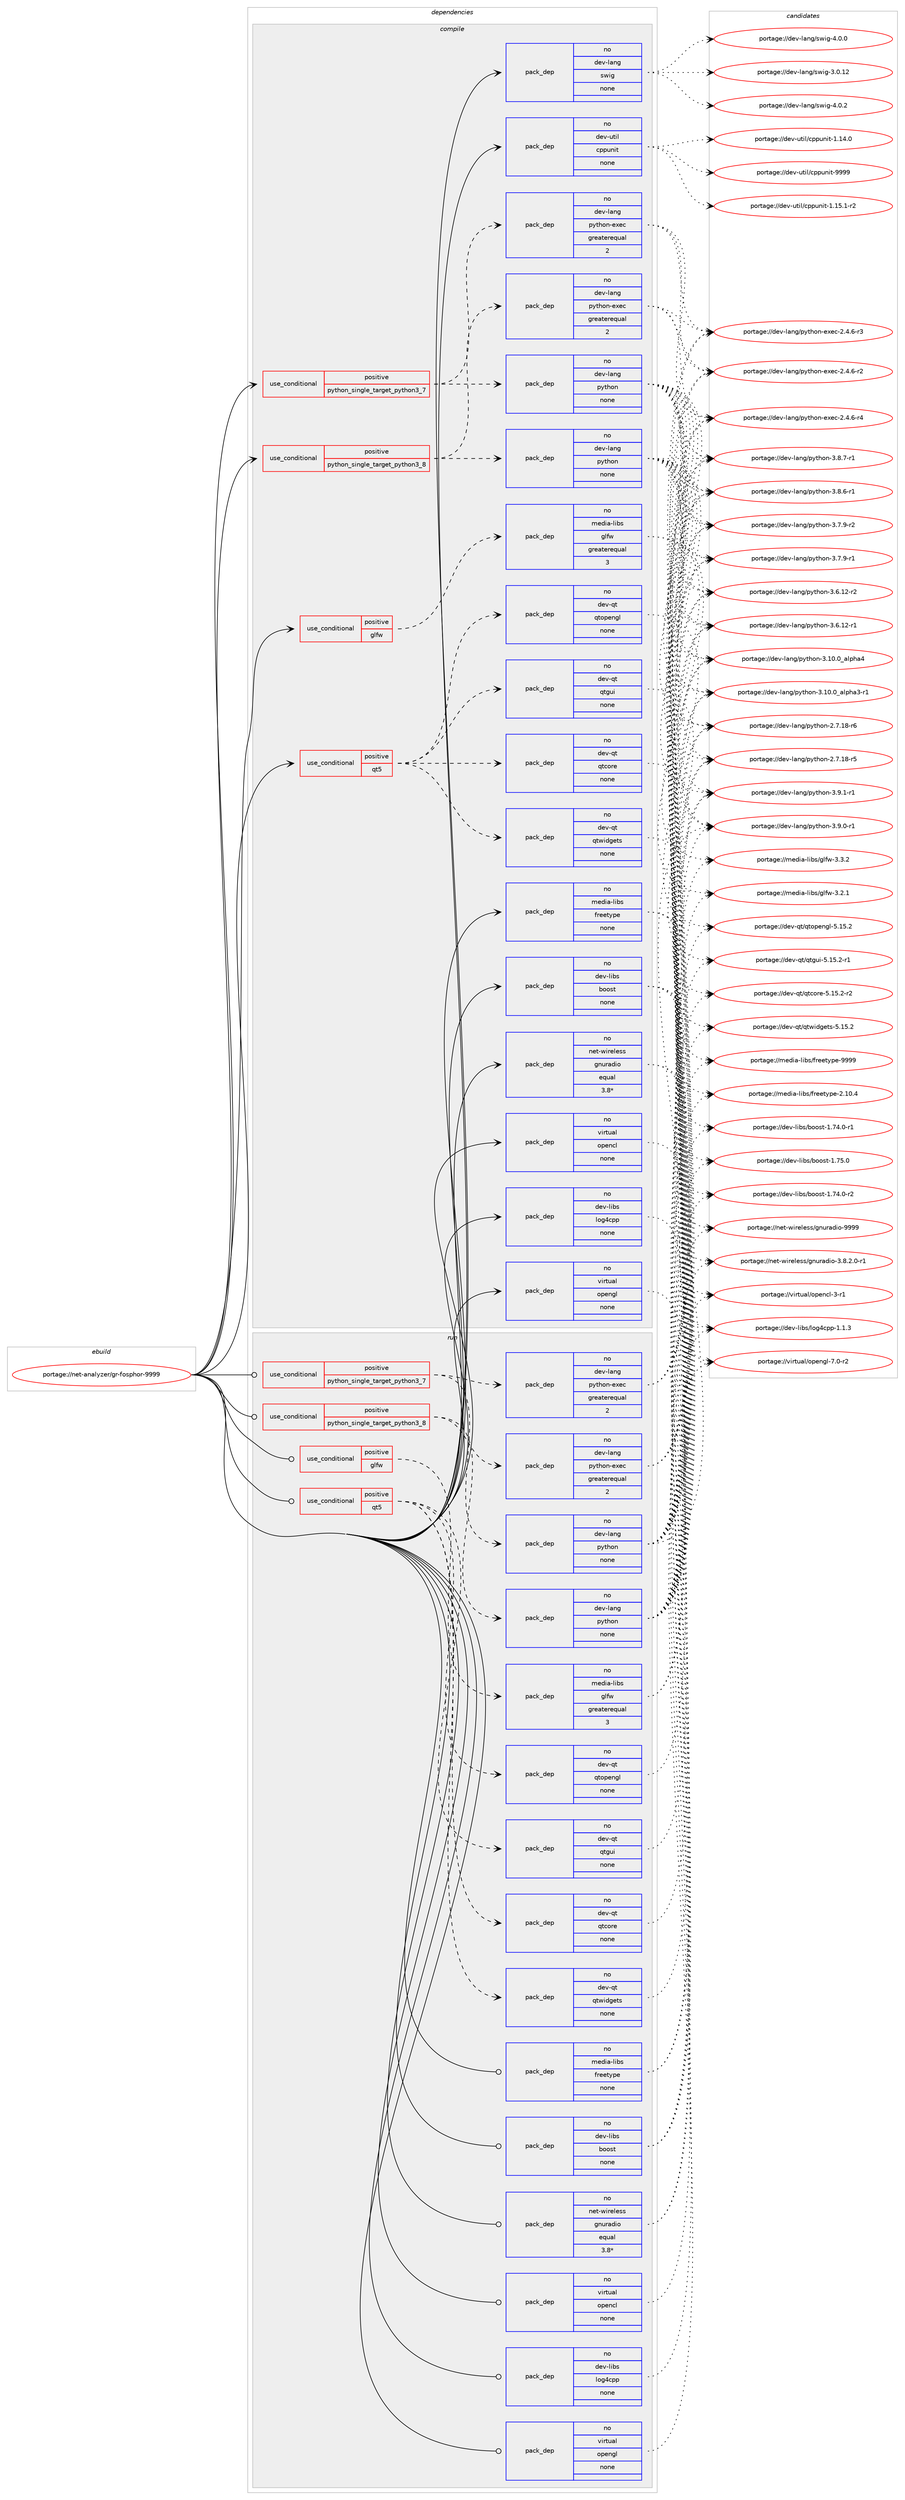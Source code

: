 digraph prolog {

# *************
# Graph options
# *************

newrank=true;
concentrate=true;
compound=true;
graph [rankdir=LR,fontname=Helvetica,fontsize=10,ranksep=1.5];#, ranksep=2.5, nodesep=0.2];
edge  [arrowhead=vee];
node  [fontname=Helvetica,fontsize=10];

# **********
# The ebuild
# **********

subgraph cluster_leftcol {
color=gray;
rank=same;
label=<<i>ebuild</i>>;
id [label="portage://net-analyzer/gr-fosphor-9999", color=red, width=4, href="../net-analyzer/gr-fosphor-9999.svg"];
}

# ****************
# The dependencies
# ****************

subgraph cluster_midcol {
color=gray;
label=<<i>dependencies</i>>;
subgraph cluster_compile {
fillcolor="#eeeeee";
style=filled;
label=<<i>compile</i>>;
subgraph cond10101 {
dependency32647 [label=<<TABLE BORDER="0" CELLBORDER="1" CELLSPACING="0" CELLPADDING="4"><TR><TD ROWSPAN="3" CELLPADDING="10">use_conditional</TD></TR><TR><TD>positive</TD></TR><TR><TD>glfw</TD></TR></TABLE>>, shape=none, color=red];
subgraph pack22264 {
dependency32648 [label=<<TABLE BORDER="0" CELLBORDER="1" CELLSPACING="0" CELLPADDING="4" WIDTH="220"><TR><TD ROWSPAN="6" CELLPADDING="30">pack_dep</TD></TR><TR><TD WIDTH="110">no</TD></TR><TR><TD>media-libs</TD></TR><TR><TD>glfw</TD></TR><TR><TD>greaterequal</TD></TR><TR><TD>3</TD></TR></TABLE>>, shape=none, color=blue];
}
dependency32647:e -> dependency32648:w [weight=20,style="dashed",arrowhead="vee"];
}
id:e -> dependency32647:w [weight=20,style="solid",arrowhead="vee"];
subgraph cond10102 {
dependency32649 [label=<<TABLE BORDER="0" CELLBORDER="1" CELLSPACING="0" CELLPADDING="4"><TR><TD ROWSPAN="3" CELLPADDING="10">use_conditional</TD></TR><TR><TD>positive</TD></TR><TR><TD>python_single_target_python3_7</TD></TR></TABLE>>, shape=none, color=red];
subgraph pack22265 {
dependency32650 [label=<<TABLE BORDER="0" CELLBORDER="1" CELLSPACING="0" CELLPADDING="4" WIDTH="220"><TR><TD ROWSPAN="6" CELLPADDING="30">pack_dep</TD></TR><TR><TD WIDTH="110">no</TD></TR><TR><TD>dev-lang</TD></TR><TR><TD>python</TD></TR><TR><TD>none</TD></TR><TR><TD></TD></TR></TABLE>>, shape=none, color=blue];
}
dependency32649:e -> dependency32650:w [weight=20,style="dashed",arrowhead="vee"];
subgraph pack22266 {
dependency32651 [label=<<TABLE BORDER="0" CELLBORDER="1" CELLSPACING="0" CELLPADDING="4" WIDTH="220"><TR><TD ROWSPAN="6" CELLPADDING="30">pack_dep</TD></TR><TR><TD WIDTH="110">no</TD></TR><TR><TD>dev-lang</TD></TR><TR><TD>python-exec</TD></TR><TR><TD>greaterequal</TD></TR><TR><TD>2</TD></TR></TABLE>>, shape=none, color=blue];
}
dependency32649:e -> dependency32651:w [weight=20,style="dashed",arrowhead="vee"];
}
id:e -> dependency32649:w [weight=20,style="solid",arrowhead="vee"];
subgraph cond10103 {
dependency32652 [label=<<TABLE BORDER="0" CELLBORDER="1" CELLSPACING="0" CELLPADDING="4"><TR><TD ROWSPAN="3" CELLPADDING="10">use_conditional</TD></TR><TR><TD>positive</TD></TR><TR><TD>python_single_target_python3_8</TD></TR></TABLE>>, shape=none, color=red];
subgraph pack22267 {
dependency32653 [label=<<TABLE BORDER="0" CELLBORDER="1" CELLSPACING="0" CELLPADDING="4" WIDTH="220"><TR><TD ROWSPAN="6" CELLPADDING="30">pack_dep</TD></TR><TR><TD WIDTH="110">no</TD></TR><TR><TD>dev-lang</TD></TR><TR><TD>python</TD></TR><TR><TD>none</TD></TR><TR><TD></TD></TR></TABLE>>, shape=none, color=blue];
}
dependency32652:e -> dependency32653:w [weight=20,style="dashed",arrowhead="vee"];
subgraph pack22268 {
dependency32654 [label=<<TABLE BORDER="0" CELLBORDER="1" CELLSPACING="0" CELLPADDING="4" WIDTH="220"><TR><TD ROWSPAN="6" CELLPADDING="30">pack_dep</TD></TR><TR><TD WIDTH="110">no</TD></TR><TR><TD>dev-lang</TD></TR><TR><TD>python-exec</TD></TR><TR><TD>greaterequal</TD></TR><TR><TD>2</TD></TR></TABLE>>, shape=none, color=blue];
}
dependency32652:e -> dependency32654:w [weight=20,style="dashed",arrowhead="vee"];
}
id:e -> dependency32652:w [weight=20,style="solid",arrowhead="vee"];
subgraph cond10104 {
dependency32655 [label=<<TABLE BORDER="0" CELLBORDER="1" CELLSPACING="0" CELLPADDING="4"><TR><TD ROWSPAN="3" CELLPADDING="10">use_conditional</TD></TR><TR><TD>positive</TD></TR><TR><TD>qt5</TD></TR></TABLE>>, shape=none, color=red];
subgraph pack22269 {
dependency32656 [label=<<TABLE BORDER="0" CELLBORDER="1" CELLSPACING="0" CELLPADDING="4" WIDTH="220"><TR><TD ROWSPAN="6" CELLPADDING="30">pack_dep</TD></TR><TR><TD WIDTH="110">no</TD></TR><TR><TD>dev-qt</TD></TR><TR><TD>qtcore</TD></TR><TR><TD>none</TD></TR><TR><TD></TD></TR></TABLE>>, shape=none, color=blue];
}
dependency32655:e -> dependency32656:w [weight=20,style="dashed",arrowhead="vee"];
subgraph pack22270 {
dependency32657 [label=<<TABLE BORDER="0" CELLBORDER="1" CELLSPACING="0" CELLPADDING="4" WIDTH="220"><TR><TD ROWSPAN="6" CELLPADDING="30">pack_dep</TD></TR><TR><TD WIDTH="110">no</TD></TR><TR><TD>dev-qt</TD></TR><TR><TD>qtgui</TD></TR><TR><TD>none</TD></TR><TR><TD></TD></TR></TABLE>>, shape=none, color=blue];
}
dependency32655:e -> dependency32657:w [weight=20,style="dashed",arrowhead="vee"];
subgraph pack22271 {
dependency32658 [label=<<TABLE BORDER="0" CELLBORDER="1" CELLSPACING="0" CELLPADDING="4" WIDTH="220"><TR><TD ROWSPAN="6" CELLPADDING="30">pack_dep</TD></TR><TR><TD WIDTH="110">no</TD></TR><TR><TD>dev-qt</TD></TR><TR><TD>qtopengl</TD></TR><TR><TD>none</TD></TR><TR><TD></TD></TR></TABLE>>, shape=none, color=blue];
}
dependency32655:e -> dependency32658:w [weight=20,style="dashed",arrowhead="vee"];
subgraph pack22272 {
dependency32659 [label=<<TABLE BORDER="0" CELLBORDER="1" CELLSPACING="0" CELLPADDING="4" WIDTH="220"><TR><TD ROWSPAN="6" CELLPADDING="30">pack_dep</TD></TR><TR><TD WIDTH="110">no</TD></TR><TR><TD>dev-qt</TD></TR><TR><TD>qtwidgets</TD></TR><TR><TD>none</TD></TR><TR><TD></TD></TR></TABLE>>, shape=none, color=blue];
}
dependency32655:e -> dependency32659:w [weight=20,style="dashed",arrowhead="vee"];
}
id:e -> dependency32655:w [weight=20,style="solid",arrowhead="vee"];
subgraph pack22273 {
dependency32660 [label=<<TABLE BORDER="0" CELLBORDER="1" CELLSPACING="0" CELLPADDING="4" WIDTH="220"><TR><TD ROWSPAN="6" CELLPADDING="30">pack_dep</TD></TR><TR><TD WIDTH="110">no</TD></TR><TR><TD>dev-lang</TD></TR><TR><TD>swig</TD></TR><TR><TD>none</TD></TR><TR><TD></TD></TR></TABLE>>, shape=none, color=blue];
}
id:e -> dependency32660:w [weight=20,style="solid",arrowhead="vee"];
subgraph pack22274 {
dependency32661 [label=<<TABLE BORDER="0" CELLBORDER="1" CELLSPACING="0" CELLPADDING="4" WIDTH="220"><TR><TD ROWSPAN="6" CELLPADDING="30">pack_dep</TD></TR><TR><TD WIDTH="110">no</TD></TR><TR><TD>dev-libs</TD></TR><TR><TD>boost</TD></TR><TR><TD>none</TD></TR><TR><TD></TD></TR></TABLE>>, shape=none, color=blue];
}
id:e -> dependency32661:w [weight=20,style="solid",arrowhead="vee"];
subgraph pack22275 {
dependency32662 [label=<<TABLE BORDER="0" CELLBORDER="1" CELLSPACING="0" CELLPADDING="4" WIDTH="220"><TR><TD ROWSPAN="6" CELLPADDING="30">pack_dep</TD></TR><TR><TD WIDTH="110">no</TD></TR><TR><TD>dev-libs</TD></TR><TR><TD>log4cpp</TD></TR><TR><TD>none</TD></TR><TR><TD></TD></TR></TABLE>>, shape=none, color=blue];
}
id:e -> dependency32662:w [weight=20,style="solid",arrowhead="vee"];
subgraph pack22276 {
dependency32663 [label=<<TABLE BORDER="0" CELLBORDER="1" CELLSPACING="0" CELLPADDING="4" WIDTH="220"><TR><TD ROWSPAN="6" CELLPADDING="30">pack_dep</TD></TR><TR><TD WIDTH="110">no</TD></TR><TR><TD>dev-util</TD></TR><TR><TD>cppunit</TD></TR><TR><TD>none</TD></TR><TR><TD></TD></TR></TABLE>>, shape=none, color=blue];
}
id:e -> dependency32663:w [weight=20,style="solid",arrowhead="vee"];
subgraph pack22277 {
dependency32664 [label=<<TABLE BORDER="0" CELLBORDER="1" CELLSPACING="0" CELLPADDING="4" WIDTH="220"><TR><TD ROWSPAN="6" CELLPADDING="30">pack_dep</TD></TR><TR><TD WIDTH="110">no</TD></TR><TR><TD>media-libs</TD></TR><TR><TD>freetype</TD></TR><TR><TD>none</TD></TR><TR><TD></TD></TR></TABLE>>, shape=none, color=blue];
}
id:e -> dependency32664:w [weight=20,style="solid",arrowhead="vee"];
subgraph pack22278 {
dependency32665 [label=<<TABLE BORDER="0" CELLBORDER="1" CELLSPACING="0" CELLPADDING="4" WIDTH="220"><TR><TD ROWSPAN="6" CELLPADDING="30">pack_dep</TD></TR><TR><TD WIDTH="110">no</TD></TR><TR><TD>net-wireless</TD></TR><TR><TD>gnuradio</TD></TR><TR><TD>equal</TD></TR><TR><TD>3.8*</TD></TR></TABLE>>, shape=none, color=blue];
}
id:e -> dependency32665:w [weight=20,style="solid",arrowhead="vee"];
subgraph pack22279 {
dependency32666 [label=<<TABLE BORDER="0" CELLBORDER="1" CELLSPACING="0" CELLPADDING="4" WIDTH="220"><TR><TD ROWSPAN="6" CELLPADDING="30">pack_dep</TD></TR><TR><TD WIDTH="110">no</TD></TR><TR><TD>virtual</TD></TR><TR><TD>opencl</TD></TR><TR><TD>none</TD></TR><TR><TD></TD></TR></TABLE>>, shape=none, color=blue];
}
id:e -> dependency32666:w [weight=20,style="solid",arrowhead="vee"];
subgraph pack22280 {
dependency32667 [label=<<TABLE BORDER="0" CELLBORDER="1" CELLSPACING="0" CELLPADDING="4" WIDTH="220"><TR><TD ROWSPAN="6" CELLPADDING="30">pack_dep</TD></TR><TR><TD WIDTH="110">no</TD></TR><TR><TD>virtual</TD></TR><TR><TD>opengl</TD></TR><TR><TD>none</TD></TR><TR><TD></TD></TR></TABLE>>, shape=none, color=blue];
}
id:e -> dependency32667:w [weight=20,style="solid",arrowhead="vee"];
}
subgraph cluster_compileandrun {
fillcolor="#eeeeee";
style=filled;
label=<<i>compile and run</i>>;
}
subgraph cluster_run {
fillcolor="#eeeeee";
style=filled;
label=<<i>run</i>>;
subgraph cond10105 {
dependency32668 [label=<<TABLE BORDER="0" CELLBORDER="1" CELLSPACING="0" CELLPADDING="4"><TR><TD ROWSPAN="3" CELLPADDING="10">use_conditional</TD></TR><TR><TD>positive</TD></TR><TR><TD>glfw</TD></TR></TABLE>>, shape=none, color=red];
subgraph pack22281 {
dependency32669 [label=<<TABLE BORDER="0" CELLBORDER="1" CELLSPACING="0" CELLPADDING="4" WIDTH="220"><TR><TD ROWSPAN="6" CELLPADDING="30">pack_dep</TD></TR><TR><TD WIDTH="110">no</TD></TR><TR><TD>media-libs</TD></TR><TR><TD>glfw</TD></TR><TR><TD>greaterequal</TD></TR><TR><TD>3</TD></TR></TABLE>>, shape=none, color=blue];
}
dependency32668:e -> dependency32669:w [weight=20,style="dashed",arrowhead="vee"];
}
id:e -> dependency32668:w [weight=20,style="solid",arrowhead="odot"];
subgraph cond10106 {
dependency32670 [label=<<TABLE BORDER="0" CELLBORDER="1" CELLSPACING="0" CELLPADDING="4"><TR><TD ROWSPAN="3" CELLPADDING="10">use_conditional</TD></TR><TR><TD>positive</TD></TR><TR><TD>python_single_target_python3_7</TD></TR></TABLE>>, shape=none, color=red];
subgraph pack22282 {
dependency32671 [label=<<TABLE BORDER="0" CELLBORDER="1" CELLSPACING="0" CELLPADDING="4" WIDTH="220"><TR><TD ROWSPAN="6" CELLPADDING="30">pack_dep</TD></TR><TR><TD WIDTH="110">no</TD></TR><TR><TD>dev-lang</TD></TR><TR><TD>python</TD></TR><TR><TD>none</TD></TR><TR><TD></TD></TR></TABLE>>, shape=none, color=blue];
}
dependency32670:e -> dependency32671:w [weight=20,style="dashed",arrowhead="vee"];
subgraph pack22283 {
dependency32672 [label=<<TABLE BORDER="0" CELLBORDER="1" CELLSPACING="0" CELLPADDING="4" WIDTH="220"><TR><TD ROWSPAN="6" CELLPADDING="30">pack_dep</TD></TR><TR><TD WIDTH="110">no</TD></TR><TR><TD>dev-lang</TD></TR><TR><TD>python-exec</TD></TR><TR><TD>greaterequal</TD></TR><TR><TD>2</TD></TR></TABLE>>, shape=none, color=blue];
}
dependency32670:e -> dependency32672:w [weight=20,style="dashed",arrowhead="vee"];
}
id:e -> dependency32670:w [weight=20,style="solid",arrowhead="odot"];
subgraph cond10107 {
dependency32673 [label=<<TABLE BORDER="0" CELLBORDER="1" CELLSPACING="0" CELLPADDING="4"><TR><TD ROWSPAN="3" CELLPADDING="10">use_conditional</TD></TR><TR><TD>positive</TD></TR><TR><TD>python_single_target_python3_8</TD></TR></TABLE>>, shape=none, color=red];
subgraph pack22284 {
dependency32674 [label=<<TABLE BORDER="0" CELLBORDER="1" CELLSPACING="0" CELLPADDING="4" WIDTH="220"><TR><TD ROWSPAN="6" CELLPADDING="30">pack_dep</TD></TR><TR><TD WIDTH="110">no</TD></TR><TR><TD>dev-lang</TD></TR><TR><TD>python</TD></TR><TR><TD>none</TD></TR><TR><TD></TD></TR></TABLE>>, shape=none, color=blue];
}
dependency32673:e -> dependency32674:w [weight=20,style="dashed",arrowhead="vee"];
subgraph pack22285 {
dependency32675 [label=<<TABLE BORDER="0" CELLBORDER="1" CELLSPACING="0" CELLPADDING="4" WIDTH="220"><TR><TD ROWSPAN="6" CELLPADDING="30">pack_dep</TD></TR><TR><TD WIDTH="110">no</TD></TR><TR><TD>dev-lang</TD></TR><TR><TD>python-exec</TD></TR><TR><TD>greaterequal</TD></TR><TR><TD>2</TD></TR></TABLE>>, shape=none, color=blue];
}
dependency32673:e -> dependency32675:w [weight=20,style="dashed",arrowhead="vee"];
}
id:e -> dependency32673:w [weight=20,style="solid",arrowhead="odot"];
subgraph cond10108 {
dependency32676 [label=<<TABLE BORDER="0" CELLBORDER="1" CELLSPACING="0" CELLPADDING="4"><TR><TD ROWSPAN="3" CELLPADDING="10">use_conditional</TD></TR><TR><TD>positive</TD></TR><TR><TD>qt5</TD></TR></TABLE>>, shape=none, color=red];
subgraph pack22286 {
dependency32677 [label=<<TABLE BORDER="0" CELLBORDER="1" CELLSPACING="0" CELLPADDING="4" WIDTH="220"><TR><TD ROWSPAN="6" CELLPADDING="30">pack_dep</TD></TR><TR><TD WIDTH="110">no</TD></TR><TR><TD>dev-qt</TD></TR><TR><TD>qtcore</TD></TR><TR><TD>none</TD></TR><TR><TD></TD></TR></TABLE>>, shape=none, color=blue];
}
dependency32676:e -> dependency32677:w [weight=20,style="dashed",arrowhead="vee"];
subgraph pack22287 {
dependency32678 [label=<<TABLE BORDER="0" CELLBORDER="1" CELLSPACING="0" CELLPADDING="4" WIDTH="220"><TR><TD ROWSPAN="6" CELLPADDING="30">pack_dep</TD></TR><TR><TD WIDTH="110">no</TD></TR><TR><TD>dev-qt</TD></TR><TR><TD>qtgui</TD></TR><TR><TD>none</TD></TR><TR><TD></TD></TR></TABLE>>, shape=none, color=blue];
}
dependency32676:e -> dependency32678:w [weight=20,style="dashed",arrowhead="vee"];
subgraph pack22288 {
dependency32679 [label=<<TABLE BORDER="0" CELLBORDER="1" CELLSPACING="0" CELLPADDING="4" WIDTH="220"><TR><TD ROWSPAN="6" CELLPADDING="30">pack_dep</TD></TR><TR><TD WIDTH="110">no</TD></TR><TR><TD>dev-qt</TD></TR><TR><TD>qtopengl</TD></TR><TR><TD>none</TD></TR><TR><TD></TD></TR></TABLE>>, shape=none, color=blue];
}
dependency32676:e -> dependency32679:w [weight=20,style="dashed",arrowhead="vee"];
subgraph pack22289 {
dependency32680 [label=<<TABLE BORDER="0" CELLBORDER="1" CELLSPACING="0" CELLPADDING="4" WIDTH="220"><TR><TD ROWSPAN="6" CELLPADDING="30">pack_dep</TD></TR><TR><TD WIDTH="110">no</TD></TR><TR><TD>dev-qt</TD></TR><TR><TD>qtwidgets</TD></TR><TR><TD>none</TD></TR><TR><TD></TD></TR></TABLE>>, shape=none, color=blue];
}
dependency32676:e -> dependency32680:w [weight=20,style="dashed",arrowhead="vee"];
}
id:e -> dependency32676:w [weight=20,style="solid",arrowhead="odot"];
subgraph pack22290 {
dependency32681 [label=<<TABLE BORDER="0" CELLBORDER="1" CELLSPACING="0" CELLPADDING="4" WIDTH="220"><TR><TD ROWSPAN="6" CELLPADDING="30">pack_dep</TD></TR><TR><TD WIDTH="110">no</TD></TR><TR><TD>dev-libs</TD></TR><TR><TD>boost</TD></TR><TR><TD>none</TD></TR><TR><TD></TD></TR></TABLE>>, shape=none, color=blue];
}
id:e -> dependency32681:w [weight=20,style="solid",arrowhead="odot"];
subgraph pack22291 {
dependency32682 [label=<<TABLE BORDER="0" CELLBORDER="1" CELLSPACING="0" CELLPADDING="4" WIDTH="220"><TR><TD ROWSPAN="6" CELLPADDING="30">pack_dep</TD></TR><TR><TD WIDTH="110">no</TD></TR><TR><TD>dev-libs</TD></TR><TR><TD>log4cpp</TD></TR><TR><TD>none</TD></TR><TR><TD></TD></TR></TABLE>>, shape=none, color=blue];
}
id:e -> dependency32682:w [weight=20,style="solid",arrowhead="odot"];
subgraph pack22292 {
dependency32683 [label=<<TABLE BORDER="0" CELLBORDER="1" CELLSPACING="0" CELLPADDING="4" WIDTH="220"><TR><TD ROWSPAN="6" CELLPADDING="30">pack_dep</TD></TR><TR><TD WIDTH="110">no</TD></TR><TR><TD>media-libs</TD></TR><TR><TD>freetype</TD></TR><TR><TD>none</TD></TR><TR><TD></TD></TR></TABLE>>, shape=none, color=blue];
}
id:e -> dependency32683:w [weight=20,style="solid",arrowhead="odot"];
subgraph pack22293 {
dependency32684 [label=<<TABLE BORDER="0" CELLBORDER="1" CELLSPACING="0" CELLPADDING="4" WIDTH="220"><TR><TD ROWSPAN="6" CELLPADDING="30">pack_dep</TD></TR><TR><TD WIDTH="110">no</TD></TR><TR><TD>net-wireless</TD></TR><TR><TD>gnuradio</TD></TR><TR><TD>equal</TD></TR><TR><TD>3.8*</TD></TR></TABLE>>, shape=none, color=blue];
}
id:e -> dependency32684:w [weight=20,style="solid",arrowhead="odot"];
subgraph pack22294 {
dependency32685 [label=<<TABLE BORDER="0" CELLBORDER="1" CELLSPACING="0" CELLPADDING="4" WIDTH="220"><TR><TD ROWSPAN="6" CELLPADDING="30">pack_dep</TD></TR><TR><TD WIDTH="110">no</TD></TR><TR><TD>virtual</TD></TR><TR><TD>opencl</TD></TR><TR><TD>none</TD></TR><TR><TD></TD></TR></TABLE>>, shape=none, color=blue];
}
id:e -> dependency32685:w [weight=20,style="solid",arrowhead="odot"];
subgraph pack22295 {
dependency32686 [label=<<TABLE BORDER="0" CELLBORDER="1" CELLSPACING="0" CELLPADDING="4" WIDTH="220"><TR><TD ROWSPAN="6" CELLPADDING="30">pack_dep</TD></TR><TR><TD WIDTH="110">no</TD></TR><TR><TD>virtual</TD></TR><TR><TD>opengl</TD></TR><TR><TD>none</TD></TR><TR><TD></TD></TR></TABLE>>, shape=none, color=blue];
}
id:e -> dependency32686:w [weight=20,style="solid",arrowhead="odot"];
}
}

# **************
# The candidates
# **************

subgraph cluster_choices {
rank=same;
color=gray;
label=<<i>candidates</i>>;

subgraph choice22264 {
color=black;
nodesep=1;
choice10910110010597451081059811547103108102119455146514650 [label="portage://media-libs/glfw-3.3.2", color=red, width=4,href="../media-libs/glfw-3.3.2.svg"];
choice10910110010597451081059811547103108102119455146504649 [label="portage://media-libs/glfw-3.2.1", color=red, width=4,href="../media-libs/glfw-3.2.1.svg"];
dependency32648:e -> choice10910110010597451081059811547103108102119455146514650:w [style=dotted,weight="100"];
dependency32648:e -> choice10910110010597451081059811547103108102119455146504649:w [style=dotted,weight="100"];
}
subgraph choice22265 {
color=black;
nodesep=1;
choice1001011184510897110103471121211161041111104551465746494511449 [label="portage://dev-lang/python-3.9.1-r1", color=red, width=4,href="../dev-lang/python-3.9.1-r1.svg"];
choice1001011184510897110103471121211161041111104551465746484511449 [label="portage://dev-lang/python-3.9.0-r1", color=red, width=4,href="../dev-lang/python-3.9.0-r1.svg"];
choice1001011184510897110103471121211161041111104551465646554511449 [label="portage://dev-lang/python-3.8.7-r1", color=red, width=4,href="../dev-lang/python-3.8.7-r1.svg"];
choice1001011184510897110103471121211161041111104551465646544511449 [label="portage://dev-lang/python-3.8.6-r1", color=red, width=4,href="../dev-lang/python-3.8.6-r1.svg"];
choice1001011184510897110103471121211161041111104551465546574511450 [label="portage://dev-lang/python-3.7.9-r2", color=red, width=4,href="../dev-lang/python-3.7.9-r2.svg"];
choice1001011184510897110103471121211161041111104551465546574511449 [label="portage://dev-lang/python-3.7.9-r1", color=red, width=4,href="../dev-lang/python-3.7.9-r1.svg"];
choice100101118451089711010347112121116104111110455146544649504511450 [label="portage://dev-lang/python-3.6.12-r2", color=red, width=4,href="../dev-lang/python-3.6.12-r2.svg"];
choice100101118451089711010347112121116104111110455146544649504511449 [label="portage://dev-lang/python-3.6.12-r1", color=red, width=4,href="../dev-lang/python-3.6.12-r1.svg"];
choice1001011184510897110103471121211161041111104551464948464895971081121049752 [label="portage://dev-lang/python-3.10.0_alpha4", color=red, width=4,href="../dev-lang/python-3.10.0_alpha4.svg"];
choice10010111845108971101034711212111610411111045514649484648959710811210497514511449 [label="portage://dev-lang/python-3.10.0_alpha3-r1", color=red, width=4,href="../dev-lang/python-3.10.0_alpha3-r1.svg"];
choice100101118451089711010347112121116104111110455046554649564511454 [label="portage://dev-lang/python-2.7.18-r6", color=red, width=4,href="../dev-lang/python-2.7.18-r6.svg"];
choice100101118451089711010347112121116104111110455046554649564511453 [label="portage://dev-lang/python-2.7.18-r5", color=red, width=4,href="../dev-lang/python-2.7.18-r5.svg"];
dependency32650:e -> choice1001011184510897110103471121211161041111104551465746494511449:w [style=dotted,weight="100"];
dependency32650:e -> choice1001011184510897110103471121211161041111104551465746484511449:w [style=dotted,weight="100"];
dependency32650:e -> choice1001011184510897110103471121211161041111104551465646554511449:w [style=dotted,weight="100"];
dependency32650:e -> choice1001011184510897110103471121211161041111104551465646544511449:w [style=dotted,weight="100"];
dependency32650:e -> choice1001011184510897110103471121211161041111104551465546574511450:w [style=dotted,weight="100"];
dependency32650:e -> choice1001011184510897110103471121211161041111104551465546574511449:w [style=dotted,weight="100"];
dependency32650:e -> choice100101118451089711010347112121116104111110455146544649504511450:w [style=dotted,weight="100"];
dependency32650:e -> choice100101118451089711010347112121116104111110455146544649504511449:w [style=dotted,weight="100"];
dependency32650:e -> choice1001011184510897110103471121211161041111104551464948464895971081121049752:w [style=dotted,weight="100"];
dependency32650:e -> choice10010111845108971101034711212111610411111045514649484648959710811210497514511449:w [style=dotted,weight="100"];
dependency32650:e -> choice100101118451089711010347112121116104111110455046554649564511454:w [style=dotted,weight="100"];
dependency32650:e -> choice100101118451089711010347112121116104111110455046554649564511453:w [style=dotted,weight="100"];
}
subgraph choice22266 {
color=black;
nodesep=1;
choice10010111845108971101034711212111610411111045101120101994550465246544511452 [label="portage://dev-lang/python-exec-2.4.6-r4", color=red, width=4,href="../dev-lang/python-exec-2.4.6-r4.svg"];
choice10010111845108971101034711212111610411111045101120101994550465246544511451 [label="portage://dev-lang/python-exec-2.4.6-r3", color=red, width=4,href="../dev-lang/python-exec-2.4.6-r3.svg"];
choice10010111845108971101034711212111610411111045101120101994550465246544511450 [label="portage://dev-lang/python-exec-2.4.6-r2", color=red, width=4,href="../dev-lang/python-exec-2.4.6-r2.svg"];
dependency32651:e -> choice10010111845108971101034711212111610411111045101120101994550465246544511452:w [style=dotted,weight="100"];
dependency32651:e -> choice10010111845108971101034711212111610411111045101120101994550465246544511451:w [style=dotted,weight="100"];
dependency32651:e -> choice10010111845108971101034711212111610411111045101120101994550465246544511450:w [style=dotted,weight="100"];
}
subgraph choice22267 {
color=black;
nodesep=1;
choice1001011184510897110103471121211161041111104551465746494511449 [label="portage://dev-lang/python-3.9.1-r1", color=red, width=4,href="../dev-lang/python-3.9.1-r1.svg"];
choice1001011184510897110103471121211161041111104551465746484511449 [label="portage://dev-lang/python-3.9.0-r1", color=red, width=4,href="../dev-lang/python-3.9.0-r1.svg"];
choice1001011184510897110103471121211161041111104551465646554511449 [label="portage://dev-lang/python-3.8.7-r1", color=red, width=4,href="../dev-lang/python-3.8.7-r1.svg"];
choice1001011184510897110103471121211161041111104551465646544511449 [label="portage://dev-lang/python-3.8.6-r1", color=red, width=4,href="../dev-lang/python-3.8.6-r1.svg"];
choice1001011184510897110103471121211161041111104551465546574511450 [label="portage://dev-lang/python-3.7.9-r2", color=red, width=4,href="../dev-lang/python-3.7.9-r2.svg"];
choice1001011184510897110103471121211161041111104551465546574511449 [label="portage://dev-lang/python-3.7.9-r1", color=red, width=4,href="../dev-lang/python-3.7.9-r1.svg"];
choice100101118451089711010347112121116104111110455146544649504511450 [label="portage://dev-lang/python-3.6.12-r2", color=red, width=4,href="../dev-lang/python-3.6.12-r2.svg"];
choice100101118451089711010347112121116104111110455146544649504511449 [label="portage://dev-lang/python-3.6.12-r1", color=red, width=4,href="../dev-lang/python-3.6.12-r1.svg"];
choice1001011184510897110103471121211161041111104551464948464895971081121049752 [label="portage://dev-lang/python-3.10.0_alpha4", color=red, width=4,href="../dev-lang/python-3.10.0_alpha4.svg"];
choice10010111845108971101034711212111610411111045514649484648959710811210497514511449 [label="portage://dev-lang/python-3.10.0_alpha3-r1", color=red, width=4,href="../dev-lang/python-3.10.0_alpha3-r1.svg"];
choice100101118451089711010347112121116104111110455046554649564511454 [label="portage://dev-lang/python-2.7.18-r6", color=red, width=4,href="../dev-lang/python-2.7.18-r6.svg"];
choice100101118451089711010347112121116104111110455046554649564511453 [label="portage://dev-lang/python-2.7.18-r5", color=red, width=4,href="../dev-lang/python-2.7.18-r5.svg"];
dependency32653:e -> choice1001011184510897110103471121211161041111104551465746494511449:w [style=dotted,weight="100"];
dependency32653:e -> choice1001011184510897110103471121211161041111104551465746484511449:w [style=dotted,weight="100"];
dependency32653:e -> choice1001011184510897110103471121211161041111104551465646554511449:w [style=dotted,weight="100"];
dependency32653:e -> choice1001011184510897110103471121211161041111104551465646544511449:w [style=dotted,weight="100"];
dependency32653:e -> choice1001011184510897110103471121211161041111104551465546574511450:w [style=dotted,weight="100"];
dependency32653:e -> choice1001011184510897110103471121211161041111104551465546574511449:w [style=dotted,weight="100"];
dependency32653:e -> choice100101118451089711010347112121116104111110455146544649504511450:w [style=dotted,weight="100"];
dependency32653:e -> choice100101118451089711010347112121116104111110455146544649504511449:w [style=dotted,weight="100"];
dependency32653:e -> choice1001011184510897110103471121211161041111104551464948464895971081121049752:w [style=dotted,weight="100"];
dependency32653:e -> choice10010111845108971101034711212111610411111045514649484648959710811210497514511449:w [style=dotted,weight="100"];
dependency32653:e -> choice100101118451089711010347112121116104111110455046554649564511454:w [style=dotted,weight="100"];
dependency32653:e -> choice100101118451089711010347112121116104111110455046554649564511453:w [style=dotted,weight="100"];
}
subgraph choice22268 {
color=black;
nodesep=1;
choice10010111845108971101034711212111610411111045101120101994550465246544511452 [label="portage://dev-lang/python-exec-2.4.6-r4", color=red, width=4,href="../dev-lang/python-exec-2.4.6-r4.svg"];
choice10010111845108971101034711212111610411111045101120101994550465246544511451 [label="portage://dev-lang/python-exec-2.4.6-r3", color=red, width=4,href="../dev-lang/python-exec-2.4.6-r3.svg"];
choice10010111845108971101034711212111610411111045101120101994550465246544511450 [label="portage://dev-lang/python-exec-2.4.6-r2", color=red, width=4,href="../dev-lang/python-exec-2.4.6-r2.svg"];
dependency32654:e -> choice10010111845108971101034711212111610411111045101120101994550465246544511452:w [style=dotted,weight="100"];
dependency32654:e -> choice10010111845108971101034711212111610411111045101120101994550465246544511451:w [style=dotted,weight="100"];
dependency32654:e -> choice10010111845108971101034711212111610411111045101120101994550465246544511450:w [style=dotted,weight="100"];
}
subgraph choice22269 {
color=black;
nodesep=1;
choice100101118451131164711311699111114101455346495346504511450 [label="portage://dev-qt/qtcore-5.15.2-r2", color=red, width=4,href="../dev-qt/qtcore-5.15.2-r2.svg"];
dependency32656:e -> choice100101118451131164711311699111114101455346495346504511450:w [style=dotted,weight="100"];
}
subgraph choice22270 {
color=black;
nodesep=1;
choice1001011184511311647113116103117105455346495346504511449 [label="portage://dev-qt/qtgui-5.15.2-r1", color=red, width=4,href="../dev-qt/qtgui-5.15.2-r1.svg"];
dependency32657:e -> choice1001011184511311647113116103117105455346495346504511449:w [style=dotted,weight="100"];
}
subgraph choice22271 {
color=black;
nodesep=1;
choice100101118451131164711311611111210111010310845534649534650 [label="portage://dev-qt/qtopengl-5.15.2", color=red, width=4,href="../dev-qt/qtopengl-5.15.2.svg"];
dependency32658:e -> choice100101118451131164711311611111210111010310845534649534650:w [style=dotted,weight="100"];
}
subgraph choice22272 {
color=black;
nodesep=1;
choice100101118451131164711311611910510010310111611545534649534650 [label="portage://dev-qt/qtwidgets-5.15.2", color=red, width=4,href="../dev-qt/qtwidgets-5.15.2.svg"];
dependency32659:e -> choice100101118451131164711311611910510010310111611545534649534650:w [style=dotted,weight="100"];
}
subgraph choice22273 {
color=black;
nodesep=1;
choice100101118451089711010347115119105103455246484650 [label="portage://dev-lang/swig-4.0.2", color=red, width=4,href="../dev-lang/swig-4.0.2.svg"];
choice100101118451089711010347115119105103455246484648 [label="portage://dev-lang/swig-4.0.0", color=red, width=4,href="../dev-lang/swig-4.0.0.svg"];
choice10010111845108971101034711511910510345514648464950 [label="portage://dev-lang/swig-3.0.12", color=red, width=4,href="../dev-lang/swig-3.0.12.svg"];
dependency32660:e -> choice100101118451089711010347115119105103455246484650:w [style=dotted,weight="100"];
dependency32660:e -> choice100101118451089711010347115119105103455246484648:w [style=dotted,weight="100"];
dependency32660:e -> choice10010111845108971101034711511910510345514648464950:w [style=dotted,weight="100"];
}
subgraph choice22274 {
color=black;
nodesep=1;
choice1001011184510810598115479811111111511645494655534648 [label="portage://dev-libs/boost-1.75.0", color=red, width=4,href="../dev-libs/boost-1.75.0.svg"];
choice10010111845108105981154798111111115116454946555246484511450 [label="portage://dev-libs/boost-1.74.0-r2", color=red, width=4,href="../dev-libs/boost-1.74.0-r2.svg"];
choice10010111845108105981154798111111115116454946555246484511449 [label="portage://dev-libs/boost-1.74.0-r1", color=red, width=4,href="../dev-libs/boost-1.74.0-r1.svg"];
dependency32661:e -> choice1001011184510810598115479811111111511645494655534648:w [style=dotted,weight="100"];
dependency32661:e -> choice10010111845108105981154798111111115116454946555246484511450:w [style=dotted,weight="100"];
dependency32661:e -> choice10010111845108105981154798111111115116454946555246484511449:w [style=dotted,weight="100"];
}
subgraph choice22275 {
color=black;
nodesep=1;
choice1001011184510810598115471081111035299112112454946494651 [label="portage://dev-libs/log4cpp-1.1.3", color=red, width=4,href="../dev-libs/log4cpp-1.1.3.svg"];
dependency32662:e -> choice1001011184510810598115471081111035299112112454946494651:w [style=dotted,weight="100"];
}
subgraph choice22276 {
color=black;
nodesep=1;
choice1001011184511711610510847991121121171101051164557575757 [label="portage://dev-util/cppunit-9999", color=red, width=4,href="../dev-util/cppunit-9999.svg"];
choice100101118451171161051084799112112117110105116454946495346494511450 [label="portage://dev-util/cppunit-1.15.1-r2", color=red, width=4,href="../dev-util/cppunit-1.15.1-r2.svg"];
choice10010111845117116105108479911211211711010511645494649524648 [label="portage://dev-util/cppunit-1.14.0", color=red, width=4,href="../dev-util/cppunit-1.14.0.svg"];
dependency32663:e -> choice1001011184511711610510847991121121171101051164557575757:w [style=dotted,weight="100"];
dependency32663:e -> choice100101118451171161051084799112112117110105116454946495346494511450:w [style=dotted,weight="100"];
dependency32663:e -> choice10010111845117116105108479911211211711010511645494649524648:w [style=dotted,weight="100"];
}
subgraph choice22277 {
color=black;
nodesep=1;
choice109101100105974510810598115471021141011011161211121014557575757 [label="portage://media-libs/freetype-9999", color=red, width=4,href="../media-libs/freetype-9999.svg"];
choice1091011001059745108105981154710211410110111612111210145504649484652 [label="portage://media-libs/freetype-2.10.4", color=red, width=4,href="../media-libs/freetype-2.10.4.svg"];
dependency32664:e -> choice109101100105974510810598115471021141011011161211121014557575757:w [style=dotted,weight="100"];
dependency32664:e -> choice1091011001059745108105981154710211410110111612111210145504649484652:w [style=dotted,weight="100"];
}
subgraph choice22278 {
color=black;
nodesep=1;
choice1101011164511910511410110810111511547103110117114971001051114557575757 [label="portage://net-wireless/gnuradio-9999", color=red, width=4,href="../net-wireless/gnuradio-9999.svg"];
choice11010111645119105114101108101115115471031101171149710010511145514656465046484511449 [label="portage://net-wireless/gnuradio-3.8.2.0-r1", color=red, width=4,href="../net-wireless/gnuradio-3.8.2.0-r1.svg"];
dependency32665:e -> choice1101011164511910511410110810111511547103110117114971001051114557575757:w [style=dotted,weight="100"];
dependency32665:e -> choice11010111645119105114101108101115115471031101171149710010511145514656465046484511449:w [style=dotted,weight="100"];
}
subgraph choice22279 {
color=black;
nodesep=1;
choice11810511411611797108471111121011109910845514511449 [label="portage://virtual/opencl-3-r1", color=red, width=4,href="../virtual/opencl-3-r1.svg"];
dependency32666:e -> choice11810511411611797108471111121011109910845514511449:w [style=dotted,weight="100"];
}
subgraph choice22280 {
color=black;
nodesep=1;
choice1181051141161179710847111112101110103108455546484511450 [label="portage://virtual/opengl-7.0-r2", color=red, width=4,href="../virtual/opengl-7.0-r2.svg"];
dependency32667:e -> choice1181051141161179710847111112101110103108455546484511450:w [style=dotted,weight="100"];
}
subgraph choice22281 {
color=black;
nodesep=1;
choice10910110010597451081059811547103108102119455146514650 [label="portage://media-libs/glfw-3.3.2", color=red, width=4,href="../media-libs/glfw-3.3.2.svg"];
choice10910110010597451081059811547103108102119455146504649 [label="portage://media-libs/glfw-3.2.1", color=red, width=4,href="../media-libs/glfw-3.2.1.svg"];
dependency32669:e -> choice10910110010597451081059811547103108102119455146514650:w [style=dotted,weight="100"];
dependency32669:e -> choice10910110010597451081059811547103108102119455146504649:w [style=dotted,weight="100"];
}
subgraph choice22282 {
color=black;
nodesep=1;
choice1001011184510897110103471121211161041111104551465746494511449 [label="portage://dev-lang/python-3.9.1-r1", color=red, width=4,href="../dev-lang/python-3.9.1-r1.svg"];
choice1001011184510897110103471121211161041111104551465746484511449 [label="portage://dev-lang/python-3.9.0-r1", color=red, width=4,href="../dev-lang/python-3.9.0-r1.svg"];
choice1001011184510897110103471121211161041111104551465646554511449 [label="portage://dev-lang/python-3.8.7-r1", color=red, width=4,href="../dev-lang/python-3.8.7-r1.svg"];
choice1001011184510897110103471121211161041111104551465646544511449 [label="portage://dev-lang/python-3.8.6-r1", color=red, width=4,href="../dev-lang/python-3.8.6-r1.svg"];
choice1001011184510897110103471121211161041111104551465546574511450 [label="portage://dev-lang/python-3.7.9-r2", color=red, width=4,href="../dev-lang/python-3.7.9-r2.svg"];
choice1001011184510897110103471121211161041111104551465546574511449 [label="portage://dev-lang/python-3.7.9-r1", color=red, width=4,href="../dev-lang/python-3.7.9-r1.svg"];
choice100101118451089711010347112121116104111110455146544649504511450 [label="portage://dev-lang/python-3.6.12-r2", color=red, width=4,href="../dev-lang/python-3.6.12-r2.svg"];
choice100101118451089711010347112121116104111110455146544649504511449 [label="portage://dev-lang/python-3.6.12-r1", color=red, width=4,href="../dev-lang/python-3.6.12-r1.svg"];
choice1001011184510897110103471121211161041111104551464948464895971081121049752 [label="portage://dev-lang/python-3.10.0_alpha4", color=red, width=4,href="../dev-lang/python-3.10.0_alpha4.svg"];
choice10010111845108971101034711212111610411111045514649484648959710811210497514511449 [label="portage://dev-lang/python-3.10.0_alpha3-r1", color=red, width=4,href="../dev-lang/python-3.10.0_alpha3-r1.svg"];
choice100101118451089711010347112121116104111110455046554649564511454 [label="portage://dev-lang/python-2.7.18-r6", color=red, width=4,href="../dev-lang/python-2.7.18-r6.svg"];
choice100101118451089711010347112121116104111110455046554649564511453 [label="portage://dev-lang/python-2.7.18-r5", color=red, width=4,href="../dev-lang/python-2.7.18-r5.svg"];
dependency32671:e -> choice1001011184510897110103471121211161041111104551465746494511449:w [style=dotted,weight="100"];
dependency32671:e -> choice1001011184510897110103471121211161041111104551465746484511449:w [style=dotted,weight="100"];
dependency32671:e -> choice1001011184510897110103471121211161041111104551465646554511449:w [style=dotted,weight="100"];
dependency32671:e -> choice1001011184510897110103471121211161041111104551465646544511449:w [style=dotted,weight="100"];
dependency32671:e -> choice1001011184510897110103471121211161041111104551465546574511450:w [style=dotted,weight="100"];
dependency32671:e -> choice1001011184510897110103471121211161041111104551465546574511449:w [style=dotted,weight="100"];
dependency32671:e -> choice100101118451089711010347112121116104111110455146544649504511450:w [style=dotted,weight="100"];
dependency32671:e -> choice100101118451089711010347112121116104111110455146544649504511449:w [style=dotted,weight="100"];
dependency32671:e -> choice1001011184510897110103471121211161041111104551464948464895971081121049752:w [style=dotted,weight="100"];
dependency32671:e -> choice10010111845108971101034711212111610411111045514649484648959710811210497514511449:w [style=dotted,weight="100"];
dependency32671:e -> choice100101118451089711010347112121116104111110455046554649564511454:w [style=dotted,weight="100"];
dependency32671:e -> choice100101118451089711010347112121116104111110455046554649564511453:w [style=dotted,weight="100"];
}
subgraph choice22283 {
color=black;
nodesep=1;
choice10010111845108971101034711212111610411111045101120101994550465246544511452 [label="portage://dev-lang/python-exec-2.4.6-r4", color=red, width=4,href="../dev-lang/python-exec-2.4.6-r4.svg"];
choice10010111845108971101034711212111610411111045101120101994550465246544511451 [label="portage://dev-lang/python-exec-2.4.6-r3", color=red, width=4,href="../dev-lang/python-exec-2.4.6-r3.svg"];
choice10010111845108971101034711212111610411111045101120101994550465246544511450 [label="portage://dev-lang/python-exec-2.4.6-r2", color=red, width=4,href="../dev-lang/python-exec-2.4.6-r2.svg"];
dependency32672:e -> choice10010111845108971101034711212111610411111045101120101994550465246544511452:w [style=dotted,weight="100"];
dependency32672:e -> choice10010111845108971101034711212111610411111045101120101994550465246544511451:w [style=dotted,weight="100"];
dependency32672:e -> choice10010111845108971101034711212111610411111045101120101994550465246544511450:w [style=dotted,weight="100"];
}
subgraph choice22284 {
color=black;
nodesep=1;
choice1001011184510897110103471121211161041111104551465746494511449 [label="portage://dev-lang/python-3.9.1-r1", color=red, width=4,href="../dev-lang/python-3.9.1-r1.svg"];
choice1001011184510897110103471121211161041111104551465746484511449 [label="portage://dev-lang/python-3.9.0-r1", color=red, width=4,href="../dev-lang/python-3.9.0-r1.svg"];
choice1001011184510897110103471121211161041111104551465646554511449 [label="portage://dev-lang/python-3.8.7-r1", color=red, width=4,href="../dev-lang/python-3.8.7-r1.svg"];
choice1001011184510897110103471121211161041111104551465646544511449 [label="portage://dev-lang/python-3.8.6-r1", color=red, width=4,href="../dev-lang/python-3.8.6-r1.svg"];
choice1001011184510897110103471121211161041111104551465546574511450 [label="portage://dev-lang/python-3.7.9-r2", color=red, width=4,href="../dev-lang/python-3.7.9-r2.svg"];
choice1001011184510897110103471121211161041111104551465546574511449 [label="portage://dev-lang/python-3.7.9-r1", color=red, width=4,href="../dev-lang/python-3.7.9-r1.svg"];
choice100101118451089711010347112121116104111110455146544649504511450 [label="portage://dev-lang/python-3.6.12-r2", color=red, width=4,href="../dev-lang/python-3.6.12-r2.svg"];
choice100101118451089711010347112121116104111110455146544649504511449 [label="portage://dev-lang/python-3.6.12-r1", color=red, width=4,href="../dev-lang/python-3.6.12-r1.svg"];
choice1001011184510897110103471121211161041111104551464948464895971081121049752 [label="portage://dev-lang/python-3.10.0_alpha4", color=red, width=4,href="../dev-lang/python-3.10.0_alpha4.svg"];
choice10010111845108971101034711212111610411111045514649484648959710811210497514511449 [label="portage://dev-lang/python-3.10.0_alpha3-r1", color=red, width=4,href="../dev-lang/python-3.10.0_alpha3-r1.svg"];
choice100101118451089711010347112121116104111110455046554649564511454 [label="portage://dev-lang/python-2.7.18-r6", color=red, width=4,href="../dev-lang/python-2.7.18-r6.svg"];
choice100101118451089711010347112121116104111110455046554649564511453 [label="portage://dev-lang/python-2.7.18-r5", color=red, width=4,href="../dev-lang/python-2.7.18-r5.svg"];
dependency32674:e -> choice1001011184510897110103471121211161041111104551465746494511449:w [style=dotted,weight="100"];
dependency32674:e -> choice1001011184510897110103471121211161041111104551465746484511449:w [style=dotted,weight="100"];
dependency32674:e -> choice1001011184510897110103471121211161041111104551465646554511449:w [style=dotted,weight="100"];
dependency32674:e -> choice1001011184510897110103471121211161041111104551465646544511449:w [style=dotted,weight="100"];
dependency32674:e -> choice1001011184510897110103471121211161041111104551465546574511450:w [style=dotted,weight="100"];
dependency32674:e -> choice1001011184510897110103471121211161041111104551465546574511449:w [style=dotted,weight="100"];
dependency32674:e -> choice100101118451089711010347112121116104111110455146544649504511450:w [style=dotted,weight="100"];
dependency32674:e -> choice100101118451089711010347112121116104111110455146544649504511449:w [style=dotted,weight="100"];
dependency32674:e -> choice1001011184510897110103471121211161041111104551464948464895971081121049752:w [style=dotted,weight="100"];
dependency32674:e -> choice10010111845108971101034711212111610411111045514649484648959710811210497514511449:w [style=dotted,weight="100"];
dependency32674:e -> choice100101118451089711010347112121116104111110455046554649564511454:w [style=dotted,weight="100"];
dependency32674:e -> choice100101118451089711010347112121116104111110455046554649564511453:w [style=dotted,weight="100"];
}
subgraph choice22285 {
color=black;
nodesep=1;
choice10010111845108971101034711212111610411111045101120101994550465246544511452 [label="portage://dev-lang/python-exec-2.4.6-r4", color=red, width=4,href="../dev-lang/python-exec-2.4.6-r4.svg"];
choice10010111845108971101034711212111610411111045101120101994550465246544511451 [label="portage://dev-lang/python-exec-2.4.6-r3", color=red, width=4,href="../dev-lang/python-exec-2.4.6-r3.svg"];
choice10010111845108971101034711212111610411111045101120101994550465246544511450 [label="portage://dev-lang/python-exec-2.4.6-r2", color=red, width=4,href="../dev-lang/python-exec-2.4.6-r2.svg"];
dependency32675:e -> choice10010111845108971101034711212111610411111045101120101994550465246544511452:w [style=dotted,weight="100"];
dependency32675:e -> choice10010111845108971101034711212111610411111045101120101994550465246544511451:w [style=dotted,weight="100"];
dependency32675:e -> choice10010111845108971101034711212111610411111045101120101994550465246544511450:w [style=dotted,weight="100"];
}
subgraph choice22286 {
color=black;
nodesep=1;
choice100101118451131164711311699111114101455346495346504511450 [label="portage://dev-qt/qtcore-5.15.2-r2", color=red, width=4,href="../dev-qt/qtcore-5.15.2-r2.svg"];
dependency32677:e -> choice100101118451131164711311699111114101455346495346504511450:w [style=dotted,weight="100"];
}
subgraph choice22287 {
color=black;
nodesep=1;
choice1001011184511311647113116103117105455346495346504511449 [label="portage://dev-qt/qtgui-5.15.2-r1", color=red, width=4,href="../dev-qt/qtgui-5.15.2-r1.svg"];
dependency32678:e -> choice1001011184511311647113116103117105455346495346504511449:w [style=dotted,weight="100"];
}
subgraph choice22288 {
color=black;
nodesep=1;
choice100101118451131164711311611111210111010310845534649534650 [label="portage://dev-qt/qtopengl-5.15.2", color=red, width=4,href="../dev-qt/qtopengl-5.15.2.svg"];
dependency32679:e -> choice100101118451131164711311611111210111010310845534649534650:w [style=dotted,weight="100"];
}
subgraph choice22289 {
color=black;
nodesep=1;
choice100101118451131164711311611910510010310111611545534649534650 [label="portage://dev-qt/qtwidgets-5.15.2", color=red, width=4,href="../dev-qt/qtwidgets-5.15.2.svg"];
dependency32680:e -> choice100101118451131164711311611910510010310111611545534649534650:w [style=dotted,weight="100"];
}
subgraph choice22290 {
color=black;
nodesep=1;
choice1001011184510810598115479811111111511645494655534648 [label="portage://dev-libs/boost-1.75.0", color=red, width=4,href="../dev-libs/boost-1.75.0.svg"];
choice10010111845108105981154798111111115116454946555246484511450 [label="portage://dev-libs/boost-1.74.0-r2", color=red, width=4,href="../dev-libs/boost-1.74.0-r2.svg"];
choice10010111845108105981154798111111115116454946555246484511449 [label="portage://dev-libs/boost-1.74.0-r1", color=red, width=4,href="../dev-libs/boost-1.74.0-r1.svg"];
dependency32681:e -> choice1001011184510810598115479811111111511645494655534648:w [style=dotted,weight="100"];
dependency32681:e -> choice10010111845108105981154798111111115116454946555246484511450:w [style=dotted,weight="100"];
dependency32681:e -> choice10010111845108105981154798111111115116454946555246484511449:w [style=dotted,weight="100"];
}
subgraph choice22291 {
color=black;
nodesep=1;
choice1001011184510810598115471081111035299112112454946494651 [label="portage://dev-libs/log4cpp-1.1.3", color=red, width=4,href="../dev-libs/log4cpp-1.1.3.svg"];
dependency32682:e -> choice1001011184510810598115471081111035299112112454946494651:w [style=dotted,weight="100"];
}
subgraph choice22292 {
color=black;
nodesep=1;
choice109101100105974510810598115471021141011011161211121014557575757 [label="portage://media-libs/freetype-9999", color=red, width=4,href="../media-libs/freetype-9999.svg"];
choice1091011001059745108105981154710211410110111612111210145504649484652 [label="portage://media-libs/freetype-2.10.4", color=red, width=4,href="../media-libs/freetype-2.10.4.svg"];
dependency32683:e -> choice109101100105974510810598115471021141011011161211121014557575757:w [style=dotted,weight="100"];
dependency32683:e -> choice1091011001059745108105981154710211410110111612111210145504649484652:w [style=dotted,weight="100"];
}
subgraph choice22293 {
color=black;
nodesep=1;
choice1101011164511910511410110810111511547103110117114971001051114557575757 [label="portage://net-wireless/gnuradio-9999", color=red, width=4,href="../net-wireless/gnuradio-9999.svg"];
choice11010111645119105114101108101115115471031101171149710010511145514656465046484511449 [label="portage://net-wireless/gnuradio-3.8.2.0-r1", color=red, width=4,href="../net-wireless/gnuradio-3.8.2.0-r1.svg"];
dependency32684:e -> choice1101011164511910511410110810111511547103110117114971001051114557575757:w [style=dotted,weight="100"];
dependency32684:e -> choice11010111645119105114101108101115115471031101171149710010511145514656465046484511449:w [style=dotted,weight="100"];
}
subgraph choice22294 {
color=black;
nodesep=1;
choice11810511411611797108471111121011109910845514511449 [label="portage://virtual/opencl-3-r1", color=red, width=4,href="../virtual/opencl-3-r1.svg"];
dependency32685:e -> choice11810511411611797108471111121011109910845514511449:w [style=dotted,weight="100"];
}
subgraph choice22295 {
color=black;
nodesep=1;
choice1181051141161179710847111112101110103108455546484511450 [label="portage://virtual/opengl-7.0-r2", color=red, width=4,href="../virtual/opengl-7.0-r2.svg"];
dependency32686:e -> choice1181051141161179710847111112101110103108455546484511450:w [style=dotted,weight="100"];
}
}

}
